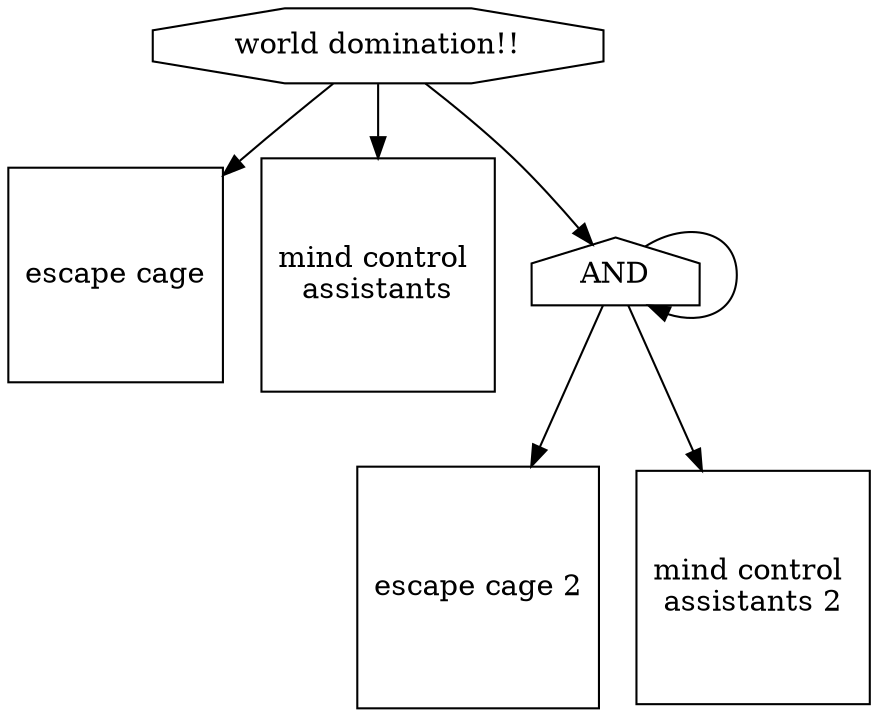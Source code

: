 digraph G {
"world domination!!" [shape=octagon];
"escape cage" [tooltip="get out of the cage", shape=square];
"world domination!!" -> "escape cage";
"mind control \nassistants" [tooltip="use mind control thinger", shape=square];
"world domination!!" -> "mind control \nassistants";
AND [shape=house];
"world domination!!" -> AND;
"escape cage 2" [tooltip="get out of the cage 2", shape=square];
AND -> "escape cage 2";
"mind control \nassistants 2" [tooltip="use mind control thinger 2", shape=square];
AND -> "mind control \nassistants 2";
AND [shape=house];
AND -> AND;
}
